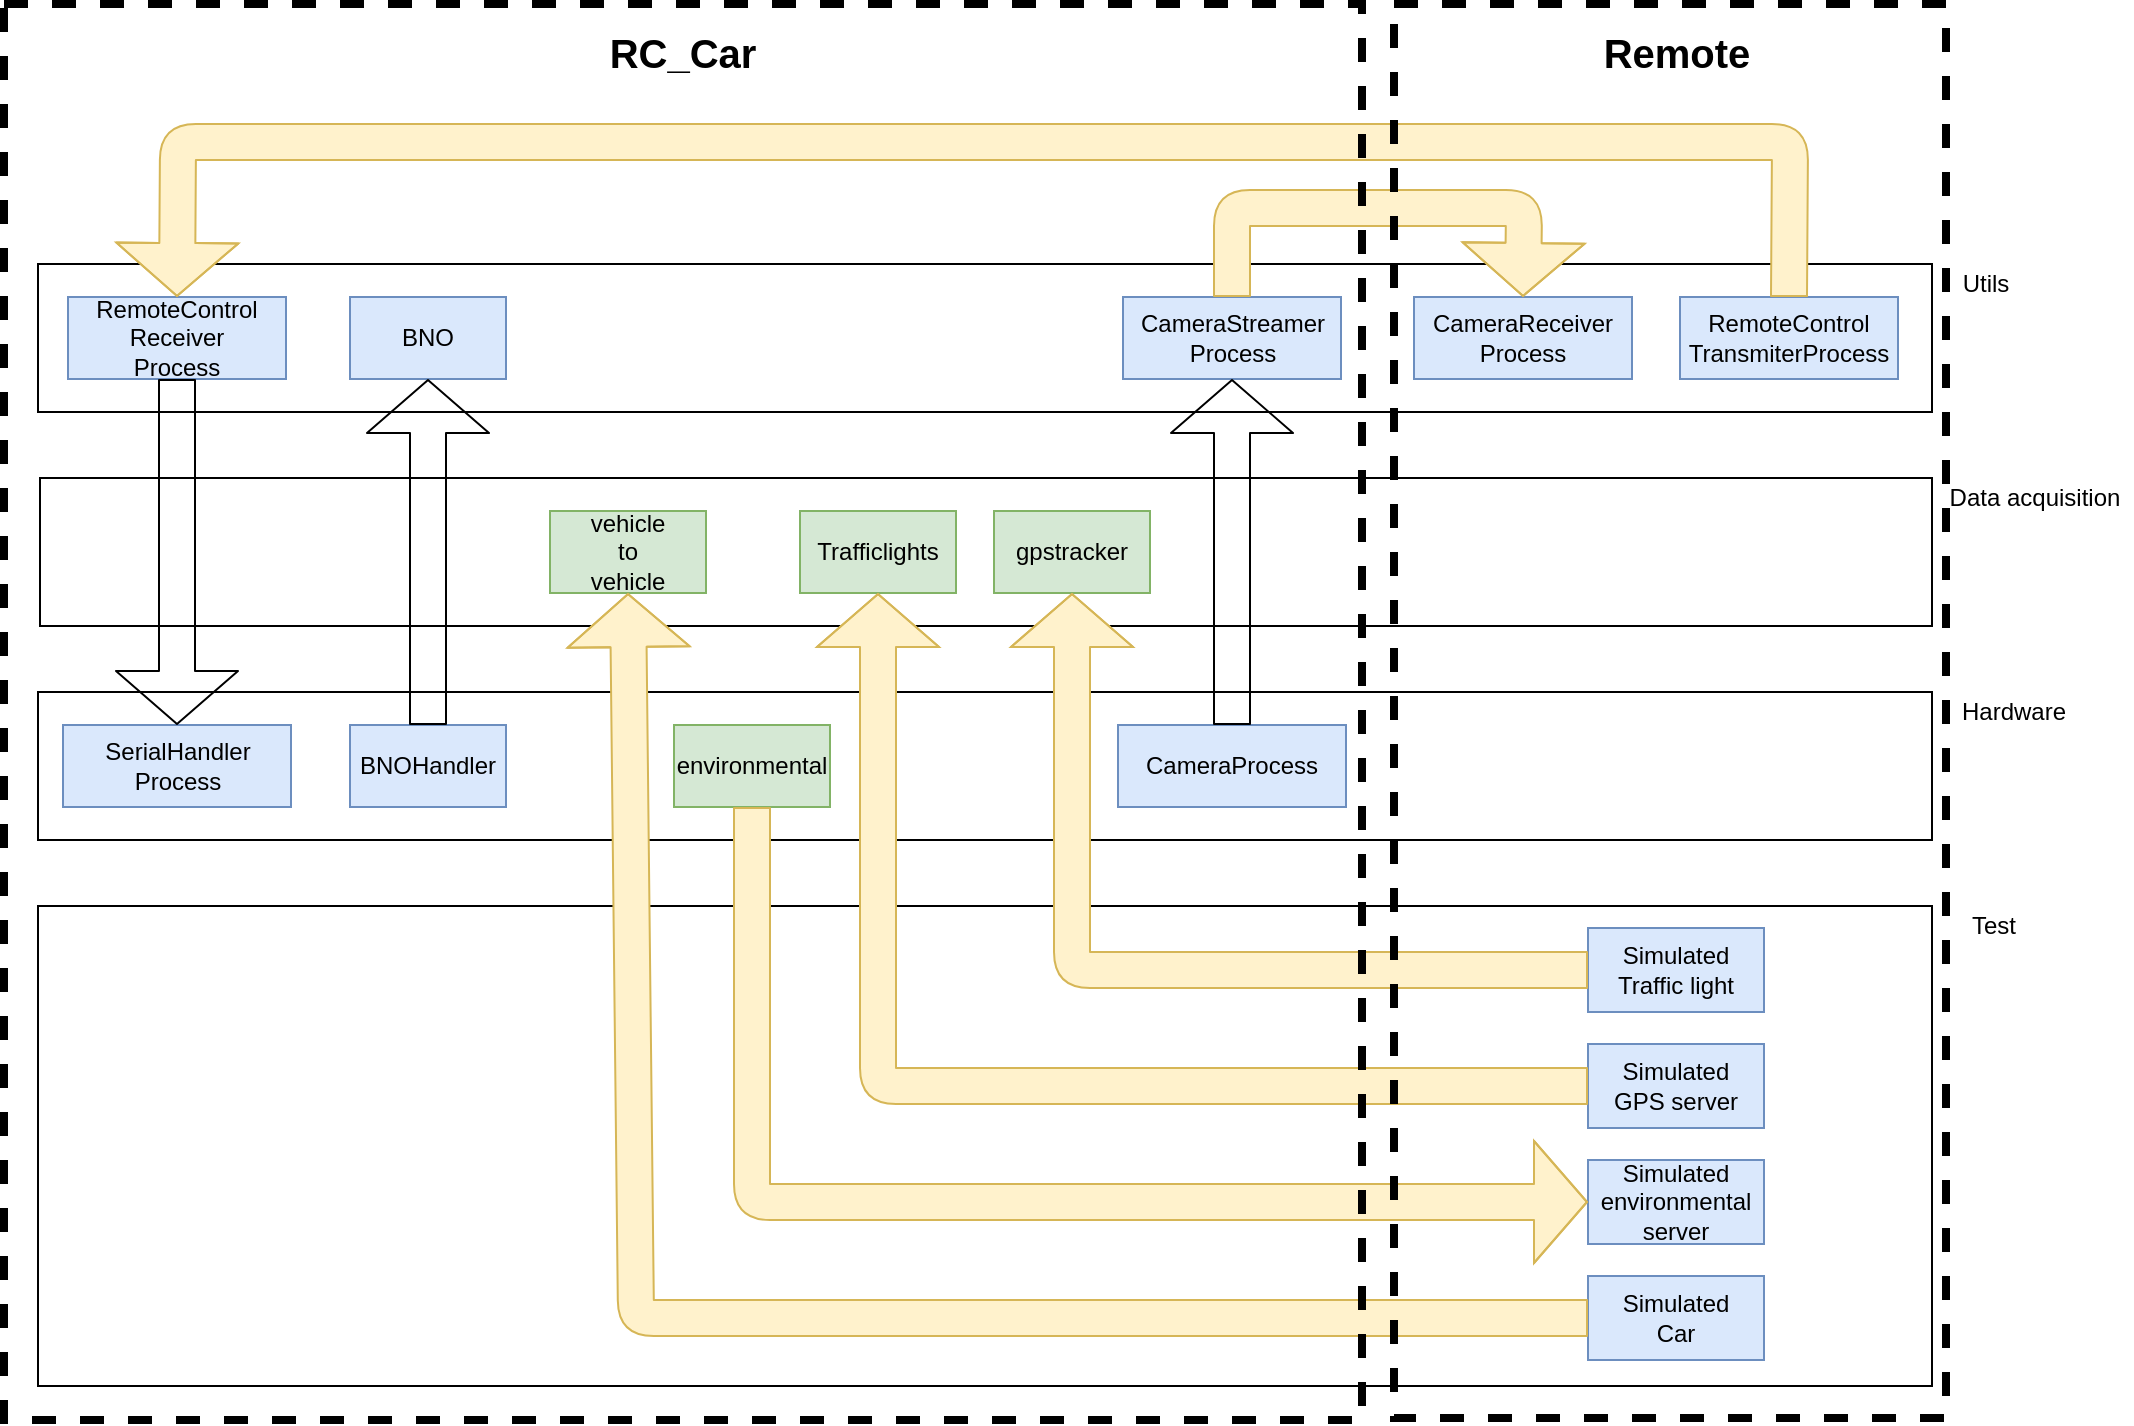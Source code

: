 <mxfile version="14.7.4"><diagram name="Page-3" id="Sh0A-Y7tSdvKxc5vDeQx"><mxGraphModel dx="1422" dy="363" grid="0" gridSize="10" guides="1" tooltips="1" connect="1" arrows="1" fold="1" page="0" pageScale="1" pageWidth="850" pageHeight="1100" math="0" shadow="0"><root><mxCell id="GcMX154TMHD07Ti76ZlM-0"/><mxCell id="GcMX154TMHD07Ti76ZlM-1" parent="GcMX154TMHD07Ti76ZlM-0"/><mxCell id="GcMX154TMHD07Ti76ZlM-2" value="" style="rounded=0;whiteSpace=wrap;html=1;" parent="GcMX154TMHD07Ti76ZlM-1" vertex="1"><mxGeometry x="363" y="726" width="947" height="74" as="geometry"/></mxCell><mxCell id="GcMX154TMHD07Ti76ZlM-3" value="" style="rounded=0;whiteSpace=wrap;html=1;" parent="GcMX154TMHD07Ti76ZlM-1" vertex="1"><mxGeometry x="364" y="833" width="946" height="74" as="geometry"/></mxCell><mxCell id="GcMX154TMHD07Ti76ZlM-4" value="" style="rounded=0;whiteSpace=wrap;html=1;" parent="GcMX154TMHD07Ti76ZlM-1" vertex="1"><mxGeometry x="363" y="940" width="947" height="74" as="geometry"/></mxCell><mxCell id="GcMX154TMHD07Ti76ZlM-5" value="" style="rounded=0;whiteSpace=wrap;html=1;" parent="GcMX154TMHD07Ti76ZlM-1" vertex="1"><mxGeometry x="363" y="1047" width="947" height="240" as="geometry"/></mxCell><mxCell id="GcMX154TMHD07Ti76ZlM-6" value="Data acquisition" style="text;html=1;strokeColor=none;fillColor=none;align=center;verticalAlign=middle;whiteSpace=wrap;rounded=0;" parent="GcMX154TMHD07Ti76ZlM-1" vertex="1"><mxGeometry x="1313" y="833" width="97" height="20" as="geometry"/></mxCell><mxCell id="GcMX154TMHD07Ti76ZlM-7" value="Hardware" style="text;html=1;strokeColor=none;fillColor=none;align=center;verticalAlign=middle;whiteSpace=wrap;rounded=0;" parent="GcMX154TMHD07Ti76ZlM-1" vertex="1"><mxGeometry x="1319" y="940" width="64" height="20" as="geometry"/></mxCell><mxCell id="GcMX154TMHD07Ti76ZlM-8" value="Utils" style="text;html=1;strokeColor=none;fillColor=none;align=center;verticalAlign=middle;whiteSpace=wrap;rounded=0;" parent="GcMX154TMHD07Ti76ZlM-1" vertex="1"><mxGeometry x="1317" y="726" width="40" height="20" as="geometry"/></mxCell><mxCell id="GcMX154TMHD07Ti76ZlM-9" value="Test" style="text;html=1;strokeColor=none;fillColor=none;align=center;verticalAlign=middle;whiteSpace=wrap;rounded=0;" parent="GcMX154TMHD07Ti76ZlM-1" vertex="1"><mxGeometry x="1325" y="1047" width="32" height="20" as="geometry"/></mxCell><mxCell id="GcMX154TMHD07Ti76ZlM-10" value="&lt;div&gt;Simulated &lt;br&gt;&lt;/div&gt;&lt;div&gt;GPS server&lt;br&gt;&lt;/div&gt;" style="rounded=0;whiteSpace=wrap;html=1;fillColor=#dae8fc;strokeColor=#6c8ebf;" parent="GcMX154TMHD07Ti76ZlM-1" vertex="1"><mxGeometry x="1138" y="1116" width="88" height="42" as="geometry"/></mxCell><mxCell id="GcMX154TMHD07Ti76ZlM-11" value="&lt;div&gt;Simulated &lt;br&gt;&lt;/div&gt;&lt;div&gt;Traffic light&lt;br&gt;&lt;/div&gt;" style="rounded=0;whiteSpace=wrap;html=1;fillColor=#dae8fc;strokeColor=#6c8ebf;" parent="GcMX154TMHD07Ti76ZlM-1" vertex="1"><mxGeometry x="1138" y="1058" width="88" height="42" as="geometry"/></mxCell><mxCell id="GcMX154TMHD07Ti76ZlM-12" value="&lt;div&gt;CameraProcess&lt;/div&gt;" style="rounded=0;whiteSpace=wrap;html=1;fillColor=#dae8fc;strokeColor=#6c8ebf;" parent="GcMX154TMHD07Ti76ZlM-1" vertex="1"><mxGeometry x="903" y="956.5" width="114" height="41" as="geometry"/></mxCell><mxCell id="GcMX154TMHD07Ti76ZlM-13" value="&lt;div&gt;SerialHandler&lt;/div&gt;&lt;div&gt;Process&lt;br&gt;&lt;/div&gt;" style="rounded=0;whiteSpace=wrap;html=1;fillColor=#dae8fc;strokeColor=#6c8ebf;" parent="GcMX154TMHD07Ti76ZlM-1" vertex="1"><mxGeometry x="375.5" y="956.5" width="114" height="41" as="geometry"/></mxCell><mxCell id="GcMX154TMHD07Ti76ZlM-14" value="gpstracker" style="rounded=0;whiteSpace=wrap;html=1;fillColor=#d5e8d4;strokeColor=#82b366;" parent="GcMX154TMHD07Ti76ZlM-1" vertex="1"><mxGeometry x="841" y="849.5" width="78" height="41" as="geometry"/></mxCell><mxCell id="GcMX154TMHD07Ti76ZlM-15" value="Trafficlights" style="rounded=0;whiteSpace=wrap;html=1;fillColor=#d5e8d4;strokeColor=#82b366;" parent="GcMX154TMHD07Ti76ZlM-1" vertex="1"><mxGeometry x="744" y="849.5" width="78" height="41" as="geometry"/></mxCell><mxCell id="GcMX154TMHD07Ti76ZlM-16" value="&lt;div&gt;CameraStreamer&lt;/div&gt;&lt;div&gt;Process&lt;br&gt;&lt;/div&gt;" style="rounded=0;whiteSpace=wrap;html=1;fillColor=#dae8fc;strokeColor=#6c8ebf;" parent="GcMX154TMHD07Ti76ZlM-1" vertex="1"><mxGeometry x="905.5" y="742.5" width="109" height="41" as="geometry"/></mxCell><mxCell id="GcMX154TMHD07Ti76ZlM-17" value="&lt;div&gt;RemoteControl&lt;/div&gt;&lt;div&gt;Receiver&lt;/div&gt;Process" style="rounded=0;whiteSpace=wrap;html=1;fillColor=#dae8fc;strokeColor=#6c8ebf;" parent="GcMX154TMHD07Ti76ZlM-1" vertex="1"><mxGeometry x="378" y="742.5" width="109" height="41" as="geometry"/></mxCell><mxCell id="GcMX154TMHD07Ti76ZlM-18" value="" style="shape=flexArrow;endArrow=classic;html=1;entryX=0.5;entryY=1;entryDx=0;entryDy=0;endWidth=42;endSize=8.5;width=18;" parent="GcMX154TMHD07Ti76ZlM-1" source="GcMX154TMHD07Ti76ZlM-12" target="GcMX154TMHD07Ti76ZlM-16" edge="1"><mxGeometry width="50" height="50" relative="1" as="geometry"><mxPoint x="970" y="1069" as="sourcePoint"/><mxPoint x="1020" y="1019" as="targetPoint"/></mxGeometry></mxCell><mxCell id="GcMX154TMHD07Ti76ZlM-19" value="" style="shape=flexArrow;endArrow=classic;html=1;entryX=0.5;entryY=0;entryDx=0;entryDy=0;endWidth=42;endSize=8.5;width=18;exitX=0.5;exitY=1;exitDx=0;exitDy=0;" parent="GcMX154TMHD07Ti76ZlM-1" source="GcMX154TMHD07Ti76ZlM-17" target="GcMX154TMHD07Ti76ZlM-13" edge="1"><mxGeometry width="50" height="50" relative="1" as="geometry"><mxPoint x="378" y="803" as="sourcePoint"/><mxPoint x="593" y="787" as="targetPoint"/></mxGeometry></mxCell><mxCell id="GcMX154TMHD07Ti76ZlM-20" value="" style="shape=flexArrow;endArrow=classic;html=1;endWidth=42;endSize=8.5;width=18;exitX=0;exitY=0.5;exitDx=0;exitDy=0;entryX=0.5;entryY=1;entryDx=0;entryDy=0;fillColor=#fff2cc;strokeColor=#d6b656;" parent="GcMX154TMHD07Ti76ZlM-1" source="GcMX154TMHD07Ti76ZlM-11" target="GcMX154TMHD07Ti76ZlM-14" edge="1"><mxGeometry width="50" height="50" relative="1" as="geometry"><mxPoint x="1069" y="956.5" as="sourcePoint"/><mxPoint x="1069" y="783.5" as="targetPoint"/><Array as="points"><mxPoint x="880" y="1079"/></Array></mxGeometry></mxCell><mxCell id="GcMX154TMHD07Ti76ZlM-21" value="" style="shape=flexArrow;endArrow=classic;html=1;endWidth=42;endSize=8.5;width=18;exitX=0;exitY=0.5;exitDx=0;exitDy=0;entryX=0.5;entryY=1;entryDx=0;entryDy=0;fillColor=#fff2cc;strokeColor=#d6b656;" parent="GcMX154TMHD07Ti76ZlM-1" source="GcMX154TMHD07Ti76ZlM-10" target="GcMX154TMHD07Ti76ZlM-15" edge="1"><mxGeometry width="50" height="50" relative="1" as="geometry"><mxPoint x="695" y="1067" as="sourcePoint"/><mxPoint x="696.788" y="894.5" as="targetPoint"/><Array as="points"><mxPoint x="783" y="1137"/></Array></mxGeometry></mxCell><mxCell id="GcMX154TMHD07Ti76ZlM-22" value="&lt;div&gt;CameraReceiver&lt;/div&gt;&lt;div&gt;Process&lt;/div&gt;" style="rounded=0;whiteSpace=wrap;html=1;fillColor=#dae8fc;strokeColor=#6c8ebf;" parent="GcMX154TMHD07Ti76ZlM-1" vertex="1"><mxGeometry x="1051" y="742.5" width="109" height="41" as="geometry"/></mxCell><mxCell id="GcMX154TMHD07Ti76ZlM-23" value="&lt;div&gt;RemoteControl&lt;/div&gt;&lt;div&gt;TransmiterProcess&lt;br&gt;&lt;/div&gt;" style="rounded=0;whiteSpace=wrap;html=1;fillColor=#dae8fc;strokeColor=#6c8ebf;" parent="GcMX154TMHD07Ti76ZlM-1" vertex="1"><mxGeometry x="1184" y="742.5" width="109" height="41" as="geometry"/></mxCell><mxCell id="GcMX154TMHD07Ti76ZlM-24" value="" style="shape=flexArrow;endArrow=classic;html=1;endWidth=42;endSize=8.5;width=18;exitX=0.5;exitY=0;exitDx=0;exitDy=0;entryX=0.5;entryY=0;entryDx=0;entryDy=0;fillColor=#fff2cc;strokeColor=#d6b656;" parent="GcMX154TMHD07Ti76ZlM-1" source="GcMX154TMHD07Ti76ZlM-23" target="GcMX154TMHD07Ti76ZlM-17" edge="1"><mxGeometry width="50" height="50" relative="1" as="geometry"><mxPoint x="723" y="1063" as="sourcePoint"/><mxPoint x="723" y="890.5" as="targetPoint"/><Array as="points"><mxPoint x="1239" y="665"/><mxPoint x="433" y="665"/></Array></mxGeometry></mxCell><mxCell id="GcMX154TMHD07Ti76ZlM-25" value="" style="shape=flexArrow;endArrow=classic;html=1;endWidth=42;endSize=8.5;width=18;exitX=0.5;exitY=0;exitDx=0;exitDy=0;entryX=0.5;entryY=0;entryDx=0;entryDy=0;fillColor=#fff2cc;strokeColor=#d6b656;" parent="GcMX154TMHD07Ti76ZlM-1" source="GcMX154TMHD07Ti76ZlM-16" target="GcMX154TMHD07Ti76ZlM-22" edge="1"><mxGeometry width="50" height="50" relative="1" as="geometry"><mxPoint x="1238.5" y="742.5" as="sourcePoint"/><mxPoint x="604" y="742.5" as="targetPoint"/><Array as="points"><mxPoint x="960" y="698"/><mxPoint x="1106" y="698"/></Array></mxGeometry></mxCell><mxCell id="GcMX154TMHD07Ti76ZlM-26" value="&lt;font style=&quot;font-size: 20px&quot;&gt;&lt;b&gt;&lt;font style=&quot;font-size: 20px&quot;&gt;RC_Car&lt;/font&gt;&lt;/b&gt;&lt;/font&gt;" style="text;html=1;strokeColor=none;fillColor=none;align=center;verticalAlign=middle;whiteSpace=wrap;rounded=0;dashed=1;" parent="GcMX154TMHD07Ti76ZlM-1" vertex="1"><mxGeometry x="634" y="610" width="103" height="20" as="geometry"/></mxCell><mxCell id="GcMX154TMHD07Ti76ZlM-27" value="&lt;font style=&quot;font-size: 20px&quot;&gt;&lt;b&gt;Remote&lt;/b&gt;&lt;/font&gt;" style="text;html=1;strokeColor=none;fillColor=none;align=center;verticalAlign=middle;whiteSpace=wrap;rounded=0;dashed=1;" parent="GcMX154TMHD07Ti76ZlM-1" vertex="1"><mxGeometry x="1130.5" y="610" width="103" height="20" as="geometry"/></mxCell><mxCell id="GcMX154TMHD07Ti76ZlM-28" value="&lt;div&gt;Simulated &lt;br&gt;&lt;/div&gt;&lt;div&gt;Car&lt;br&gt;&lt;/div&gt;" style="rounded=0;whiteSpace=wrap;html=1;fillColor=#dae8fc;strokeColor=#6c8ebf;" parent="GcMX154TMHD07Ti76ZlM-1" vertex="1"><mxGeometry x="1138" y="1232" width="88" height="42" as="geometry"/></mxCell><mxCell id="GcMX154TMHD07Ti76ZlM-29" value="&lt;div&gt;Simulated &lt;br&gt;&lt;/div&gt;&lt;div&gt;environmental server&lt;br&gt;&lt;/div&gt;" style="rounded=0;whiteSpace=wrap;html=1;fillColor=#dae8fc;strokeColor=#6c8ebf;" parent="GcMX154TMHD07Ti76ZlM-1" vertex="1"><mxGeometry x="1138" y="1174" width="88" height="42" as="geometry"/></mxCell><mxCell id="GcMX154TMHD07Ti76ZlM-30" value="environmental" style="rounded=0;whiteSpace=wrap;html=1;fillColor=#d5e8d4;strokeColor=#82b366;" parent="GcMX154TMHD07Ti76ZlM-1" vertex="1"><mxGeometry x="681" y="956.5" width="78" height="41" as="geometry"/></mxCell><mxCell id="GcMX154TMHD07Ti76ZlM-31" value="&lt;div&gt;vehicle&lt;/div&gt;&lt;div&gt;to&lt;/div&gt;&lt;div&gt;vehicle&lt;/div&gt;" style="rounded=0;whiteSpace=wrap;html=1;fillColor=#d5e8d4;strokeColor=#82b366;" parent="GcMX154TMHD07Ti76ZlM-1" vertex="1"><mxGeometry x="619" y="849.5" width="78" height="41" as="geometry"/></mxCell><mxCell id="GcMX154TMHD07Ti76ZlM-32" value="" style="shape=flexArrow;endArrow=classic;html=1;endWidth=42;endSize=8.5;width=18;exitX=0;exitY=0.5;exitDx=0;exitDy=0;entryX=0.5;entryY=1;entryDx=0;entryDy=0;fillColor=#fff2cc;strokeColor=#d6b656;" parent="GcMX154TMHD07Ti76ZlM-1" source="GcMX154TMHD07Ti76ZlM-28" target="GcMX154TMHD07Ti76ZlM-31" edge="1"><mxGeometry width="50" height="50" relative="1" as="geometry"><mxPoint x="1138" y="1137" as="sourcePoint"/><mxPoint x="761" y="890.5" as="targetPoint"/><Array as="points"><mxPoint x="662" y="1253"/></Array></mxGeometry></mxCell><mxCell id="GcMX154TMHD07Ti76ZlM-33" value="" style="shape=flexArrow;endArrow=classic;html=1;endWidth=42;endSize=8.5;width=18;exitX=0.5;exitY=1;exitDx=0;exitDy=0;entryX=0;entryY=0.5;entryDx=0;entryDy=0;fillColor=#fff2cc;strokeColor=#d6b656;" parent="GcMX154TMHD07Ti76ZlM-1" source="GcMX154TMHD07Ti76ZlM-30" target="GcMX154TMHD07Ti76ZlM-29" edge="1"><mxGeometry width="50" height="50" relative="1" as="geometry"><mxPoint x="1138" y="1253" as="sourcePoint"/><mxPoint x="620" y="890.5" as="targetPoint"/><Array as="points"><mxPoint x="720" y="1195"/></Array></mxGeometry></mxCell><mxCell id="GcMX154TMHD07Ti76ZlM-34" value="BNOHandler" style="rounded=0;whiteSpace=wrap;html=1;fillColor=#dae8fc;strokeColor=#6c8ebf;" parent="GcMX154TMHD07Ti76ZlM-1" vertex="1"><mxGeometry x="519" y="956.5" width="78" height="41" as="geometry"/></mxCell><mxCell id="GcMX154TMHD07Ti76ZlM-35" value="&lt;div&gt;BNO&lt;/div&gt;" style="rounded=0;whiteSpace=wrap;html=1;fillColor=#dae8fc;strokeColor=#6c8ebf;" parent="GcMX154TMHD07Ti76ZlM-1" vertex="1"><mxGeometry x="519" y="742.5" width="78" height="41" as="geometry"/></mxCell><mxCell id="GcMX154TMHD07Ti76ZlM-36" value="" style="shape=flexArrow;endArrow=classic;html=1;entryX=0.5;entryY=1;entryDx=0;entryDy=0;endWidth=42;endSize=8.5;width=18;exitX=0.5;exitY=0;exitDx=0;exitDy=0;" parent="GcMX154TMHD07Ti76ZlM-1" source="GcMX154TMHD07Ti76ZlM-34" target="GcMX154TMHD07Ti76ZlM-35" edge="1"><mxGeometry width="50" height="50" relative="1" as="geometry"><mxPoint x="960" y="956.5" as="sourcePoint"/><mxPoint x="960" y="783.5" as="targetPoint"/></mxGeometry></mxCell><mxCell id="GcMX154TMHD07Ti76ZlM-38" value="" style="rounded=0;whiteSpace=wrap;html=1;fillColor=none;strokeWidth=4;dashed=1;" parent="GcMX154TMHD07Ti76ZlM-1" vertex="1"><mxGeometry x="346" y="596" width="679" height="708" as="geometry"/></mxCell><mxCell id="GcMX154TMHD07Ti76ZlM-37" value="" style="rounded=0;whiteSpace=wrap;html=1;fillColor=none;strokeWidth=4;dashed=1;" parent="GcMX154TMHD07Ti76ZlM-1" vertex="1"><mxGeometry x="1041" y="596" width="276" height="707" as="geometry"/></mxCell></root></mxGraphModel></diagram></mxfile>